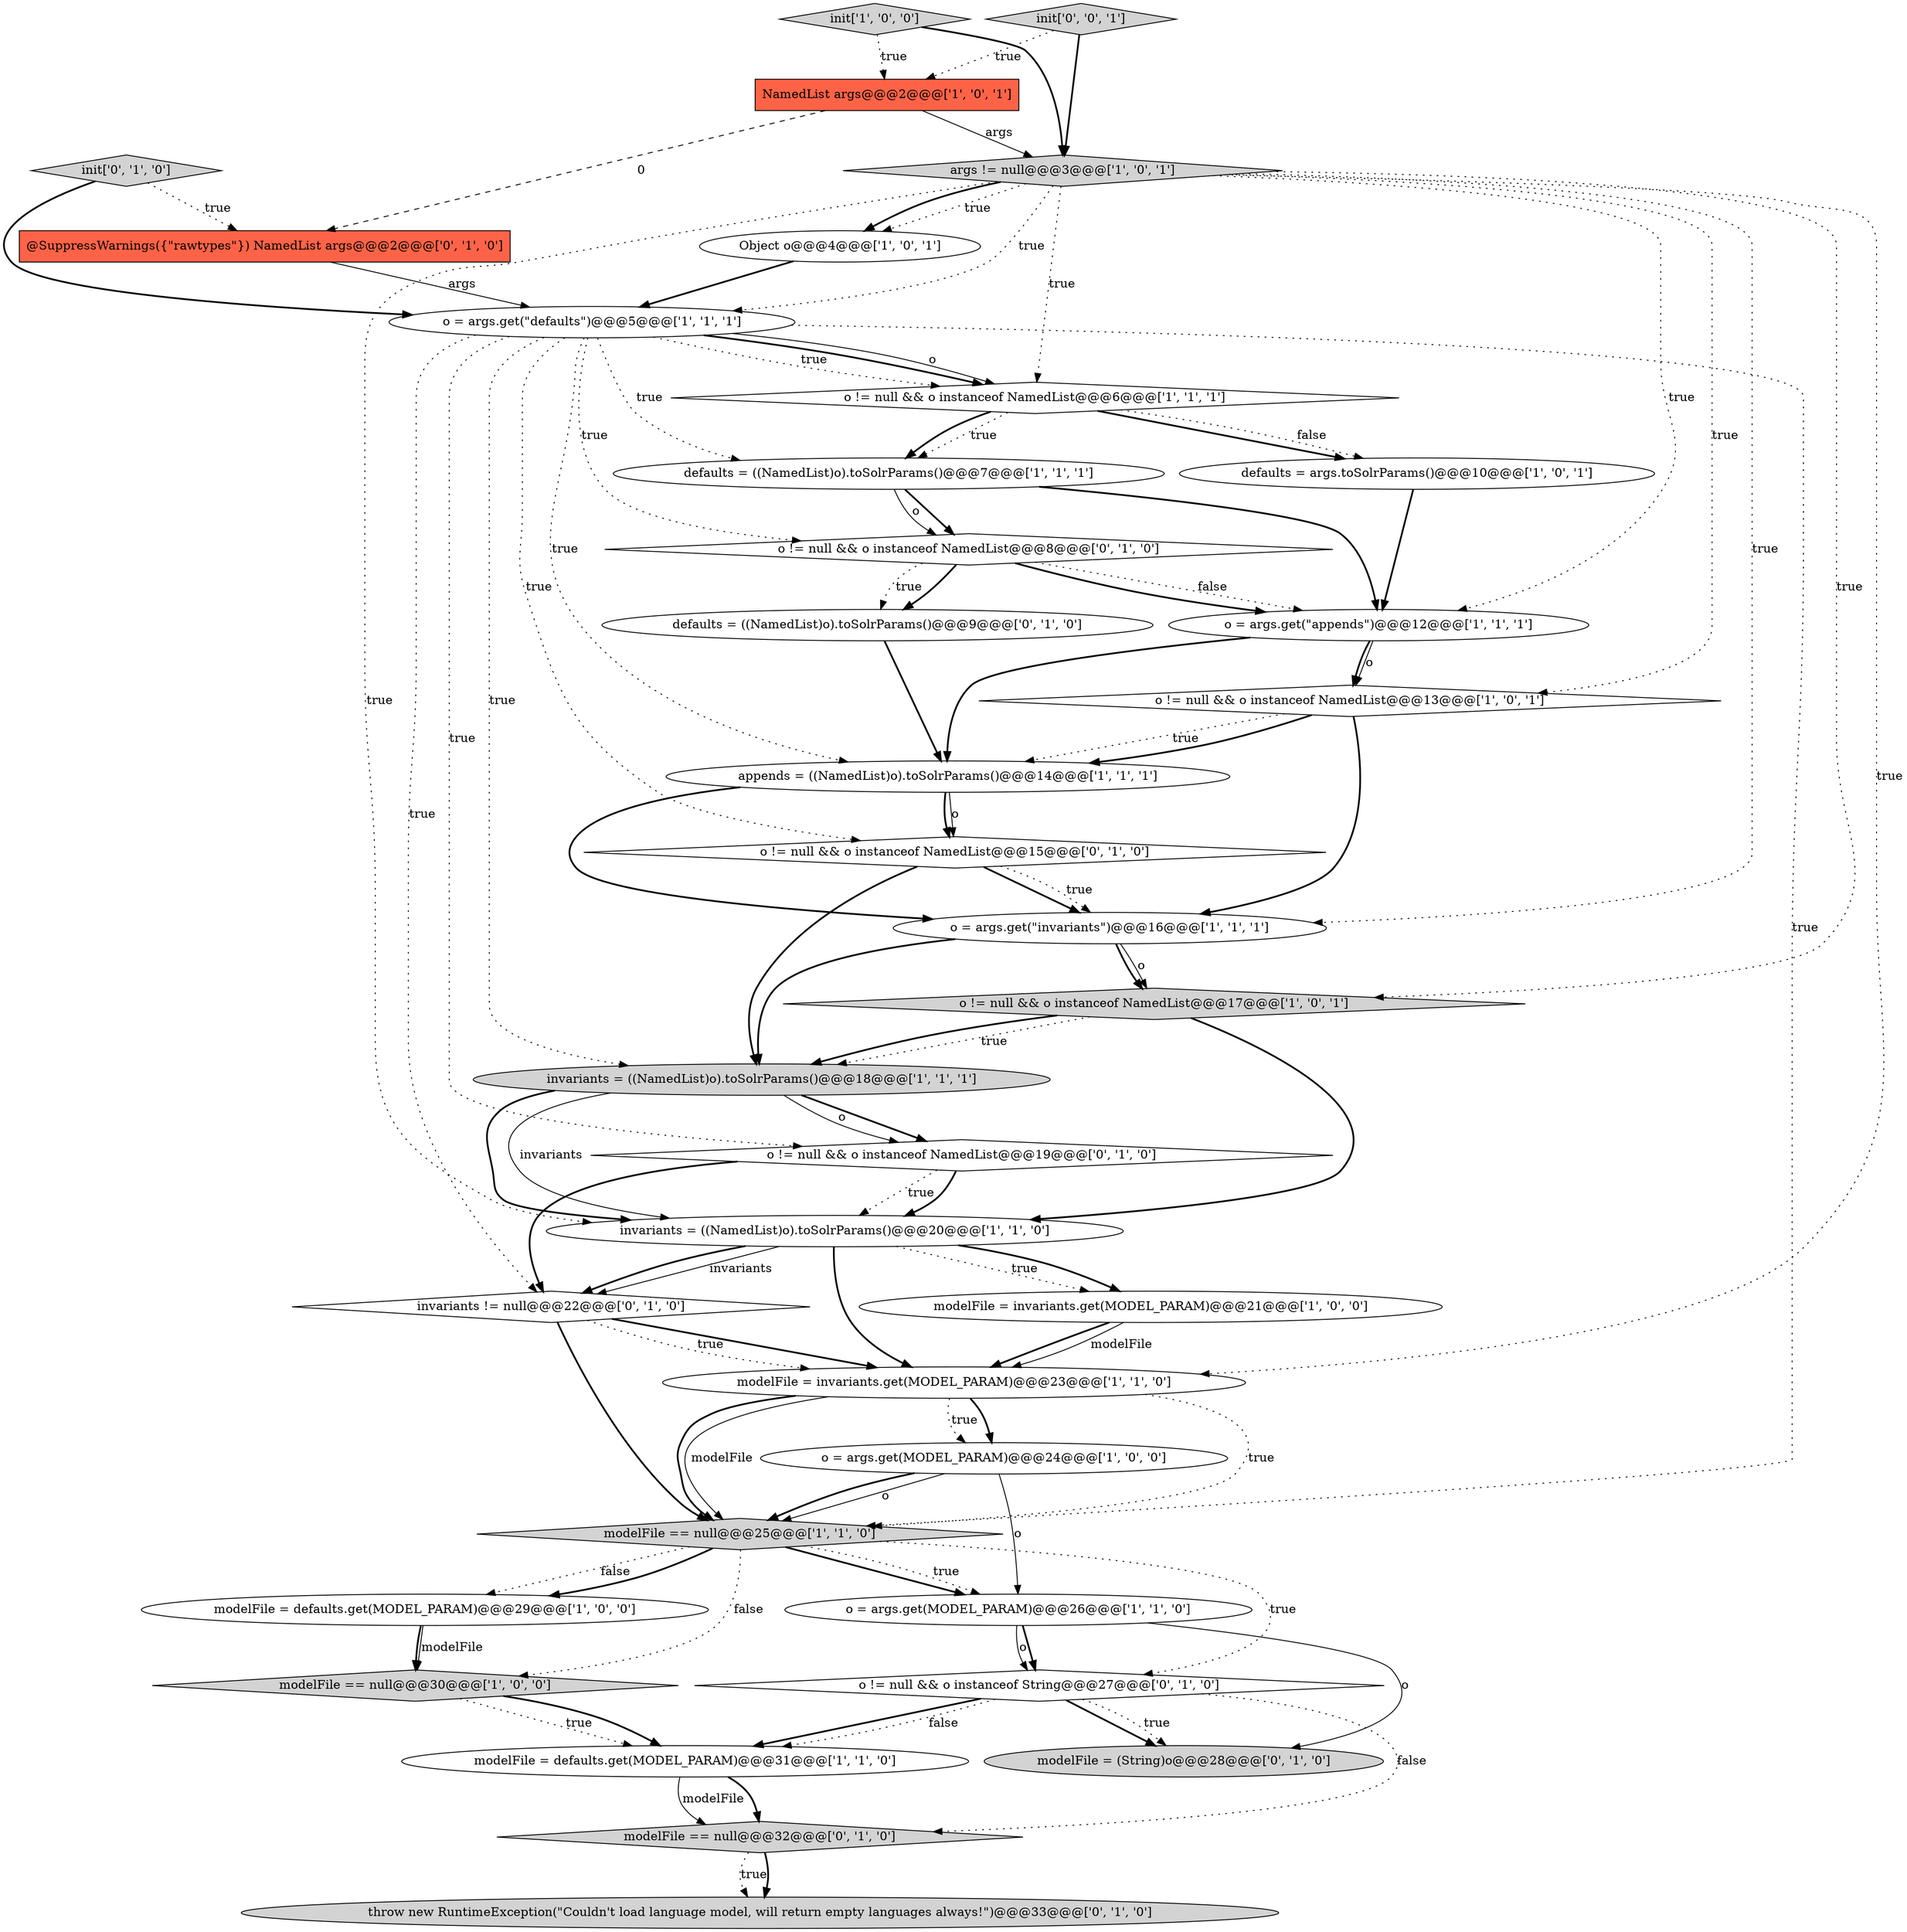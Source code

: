 digraph {
31 [style = filled, label = "invariants != null@@@22@@@['0', '1', '0']", fillcolor = white, shape = diamond image = "AAA0AAABBB2BBB"];
2 [style = filled, label = "appends = ((NamedList)o).toSolrParams()@@@14@@@['1', '1', '1']", fillcolor = white, shape = ellipse image = "AAA0AAABBB1BBB"];
15 [style = filled, label = "modelFile = invariants.get(MODEL_PARAM)@@@21@@@['1', '0', '0']", fillcolor = white, shape = ellipse image = "AAA0AAABBB1BBB"];
18 [style = filled, label = "o != null && o instanceof NamedList@@@13@@@['1', '0', '1']", fillcolor = white, shape = diamond image = "AAA0AAABBB1BBB"];
33 [style = filled, label = "modelFile = (String)o@@@28@@@['0', '1', '0']", fillcolor = lightgray, shape = ellipse image = "AAA0AAABBB2BBB"];
4 [style = filled, label = "modelFile = defaults.get(MODEL_PARAM)@@@29@@@['1', '0', '0']", fillcolor = white, shape = ellipse image = "AAA0AAABBB1BBB"];
8 [style = filled, label = "o != null && o instanceof NamedList@@@17@@@['1', '0', '1']", fillcolor = lightgray, shape = diamond image = "AAA0AAABBB1BBB"];
23 [style = filled, label = "o != null && o instanceof String@@@27@@@['0', '1', '0']", fillcolor = white, shape = diamond image = "AAA0AAABBB2BBB"];
22 [style = filled, label = "o = args.get(\"defaults\")@@@5@@@['1', '1', '1']", fillcolor = white, shape = ellipse image = "AAA0AAABBB1BBB"];
10 [style = filled, label = "modelFile == null@@@30@@@['1', '0', '0']", fillcolor = lightgray, shape = diamond image = "AAA0AAABBB1BBB"];
32 [style = filled, label = "modelFile == null@@@32@@@['0', '1', '0']", fillcolor = lightgray, shape = diamond image = "AAA0AAABBB2BBB"];
19 [style = filled, label = "init['1', '0', '0']", fillcolor = lightgray, shape = diamond image = "AAA0AAABBB1BBB"];
34 [style = filled, label = "init['0', '0', '1']", fillcolor = lightgray, shape = diamond image = "AAA0AAABBB3BBB"];
27 [style = filled, label = "o != null && o instanceof NamedList@@@15@@@['0', '1', '0']", fillcolor = white, shape = diamond image = "AAA0AAABBB2BBB"];
28 [style = filled, label = "@SuppressWarnings({\"rawtypes\"}) NamedList args@@@2@@@['0', '1', '0']", fillcolor = tomato, shape = box image = "AAA1AAABBB2BBB"];
0 [style = filled, label = "defaults = args.toSolrParams()@@@10@@@['1', '0', '1']", fillcolor = white, shape = ellipse image = "AAA0AAABBB1BBB"];
16 [style = filled, label = "invariants = ((NamedList)o).toSolrParams()@@@20@@@['1', '1', '0']", fillcolor = white, shape = ellipse image = "AAA0AAABBB1BBB"];
13 [style = filled, label = "o = args.get(MODEL_PARAM)@@@24@@@['1', '0', '0']", fillcolor = white, shape = ellipse image = "AAA0AAABBB1BBB"];
24 [style = filled, label = "o != null && o instanceof NamedList@@@8@@@['0', '1', '0']", fillcolor = white, shape = diamond image = "AAA0AAABBB2BBB"];
21 [style = filled, label = "modelFile == null@@@25@@@['1', '1', '0']", fillcolor = lightgray, shape = diamond image = "AAA0AAABBB1BBB"];
11 [style = filled, label = "args != null@@@3@@@['1', '0', '1']", fillcolor = lightgray, shape = diamond image = "AAA0AAABBB1BBB"];
25 [style = filled, label = "defaults = ((NamedList)o).toSolrParams()@@@9@@@['0', '1', '0']", fillcolor = white, shape = ellipse image = "AAA0AAABBB2BBB"];
9 [style = filled, label = "invariants = ((NamedList)o).toSolrParams()@@@18@@@['1', '1', '1']", fillcolor = lightgray, shape = ellipse image = "AAA0AAABBB1BBB"];
20 [style = filled, label = "o = args.get(\"invariants\")@@@16@@@['1', '1', '1']", fillcolor = white, shape = ellipse image = "AAA0AAABBB1BBB"];
17 [style = filled, label = "o = args.get(\"appends\")@@@12@@@['1', '1', '1']", fillcolor = white, shape = ellipse image = "AAA0AAABBB1BBB"];
1 [style = filled, label = "NamedList args@@@2@@@['1', '0', '1']", fillcolor = tomato, shape = box image = "AAA0AAABBB1BBB"];
5 [style = filled, label = "modelFile = invariants.get(MODEL_PARAM)@@@23@@@['1', '1', '0']", fillcolor = white, shape = ellipse image = "AAA0AAABBB1BBB"];
3 [style = filled, label = "o = args.get(MODEL_PARAM)@@@26@@@['1', '1', '0']", fillcolor = white, shape = ellipse image = "AAA0AAABBB1BBB"];
12 [style = filled, label = "modelFile = defaults.get(MODEL_PARAM)@@@31@@@['1', '1', '0']", fillcolor = white, shape = ellipse image = "AAA0AAABBB1BBB"];
26 [style = filled, label = "o != null && o instanceof NamedList@@@19@@@['0', '1', '0']", fillcolor = white, shape = diamond image = "AAA0AAABBB2BBB"];
14 [style = filled, label = "o != null && o instanceof NamedList@@@6@@@['1', '1', '1']", fillcolor = white, shape = diamond image = "AAA0AAABBB1BBB"];
30 [style = filled, label = "init['0', '1', '0']", fillcolor = lightgray, shape = diamond image = "AAA0AAABBB2BBB"];
6 [style = filled, label = "Object o@@@4@@@['1', '0', '1']", fillcolor = white, shape = ellipse image = "AAA0AAABBB1BBB"];
7 [style = filled, label = "defaults = ((NamedList)o).toSolrParams()@@@7@@@['1', '1', '1']", fillcolor = white, shape = ellipse image = "AAA0AAABBB1BBB"];
29 [style = filled, label = "throw new RuntimeException(\"Couldn't load language model, will return empty languages always!\")@@@33@@@['0', '1', '0']", fillcolor = lightgray, shape = ellipse image = "AAA0AAABBB2BBB"];
21->3 [style = bold, label=""];
18->20 [style = bold, label=""];
7->24 [style = bold, label=""];
10->12 [style = dotted, label="true"];
3->33 [style = solid, label="o"];
8->9 [style = dotted, label="true"];
14->0 [style = bold, label=""];
14->7 [style = dotted, label="true"];
6->22 [style = bold, label=""];
16->15 [style = dotted, label="true"];
5->13 [style = bold, label=""];
26->16 [style = dotted, label="true"];
3->23 [style = bold, label=""];
12->32 [style = bold, label=""];
12->32 [style = solid, label="modelFile"];
14->0 [style = dotted, label="false"];
22->24 [style = dotted, label="true"];
22->14 [style = bold, label=""];
1->28 [style = dashed, label="0"];
21->4 [style = dotted, label="false"];
32->29 [style = dotted, label="true"];
16->5 [style = bold, label=""];
9->26 [style = bold, label=""];
3->23 [style = solid, label="o"];
21->4 [style = bold, label=""];
11->5 [style = dotted, label="true"];
24->17 [style = dotted, label="false"];
17->2 [style = bold, label=""];
8->16 [style = bold, label=""];
31->21 [style = bold, label=""];
14->7 [style = bold, label=""];
22->14 [style = solid, label="o"];
26->16 [style = bold, label=""];
5->21 [style = dotted, label="true"];
9->16 [style = bold, label=""];
16->31 [style = solid, label="invariants"];
23->33 [style = bold, label=""];
11->6 [style = bold, label=""];
17->18 [style = solid, label="o"];
27->20 [style = bold, label=""];
22->27 [style = dotted, label="true"];
11->16 [style = dotted, label="true"];
19->11 [style = bold, label=""];
11->14 [style = dotted, label="true"];
11->6 [style = dotted, label="true"];
31->5 [style = bold, label=""];
15->5 [style = bold, label=""];
0->17 [style = bold, label=""];
2->27 [style = bold, label=""];
24->25 [style = bold, label=""];
24->25 [style = dotted, label="true"];
32->29 [style = bold, label=""];
21->10 [style = dotted, label="false"];
7->24 [style = solid, label="o"];
15->5 [style = solid, label="modelFile"];
30->28 [style = dotted, label="true"];
1->11 [style = solid, label="args"];
5->21 [style = solid, label="modelFile"];
24->17 [style = bold, label=""];
21->3 [style = dotted, label="true"];
27->9 [style = bold, label=""];
20->8 [style = bold, label=""];
21->23 [style = dotted, label="true"];
11->17 [style = dotted, label="true"];
5->21 [style = bold, label=""];
23->12 [style = bold, label=""];
13->3 [style = solid, label="o"];
11->20 [style = dotted, label="true"];
19->1 [style = dotted, label="true"];
20->8 [style = solid, label="o"];
7->17 [style = bold, label=""];
4->10 [style = bold, label=""];
18->2 [style = dotted, label="true"];
20->9 [style = bold, label=""];
28->22 [style = solid, label="args"];
23->33 [style = dotted, label="true"];
27->20 [style = dotted, label="true"];
22->21 [style = dotted, label="true"];
4->10 [style = solid, label="modelFile"];
8->9 [style = bold, label=""];
23->12 [style = dotted, label="false"];
18->2 [style = bold, label=""];
25->2 [style = bold, label=""];
26->31 [style = bold, label=""];
22->9 [style = dotted, label="true"];
13->21 [style = solid, label="o"];
16->15 [style = bold, label=""];
5->13 [style = dotted, label="true"];
30->22 [style = bold, label=""];
34->11 [style = bold, label=""];
9->16 [style = solid, label="invariants"];
22->7 [style = dotted, label="true"];
10->12 [style = bold, label=""];
2->27 [style = solid, label="o"];
22->2 [style = dotted, label="true"];
11->8 [style = dotted, label="true"];
23->32 [style = dotted, label="false"];
22->14 [style = dotted, label="true"];
2->20 [style = bold, label=""];
22->31 [style = dotted, label="true"];
11->18 [style = dotted, label="true"];
16->31 [style = bold, label=""];
9->26 [style = solid, label="o"];
11->22 [style = dotted, label="true"];
34->1 [style = dotted, label="true"];
31->5 [style = dotted, label="true"];
22->26 [style = dotted, label="true"];
13->21 [style = bold, label=""];
17->18 [style = bold, label=""];
}
